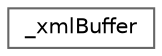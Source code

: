 digraph "Graphical Class Hierarchy"
{
 // LATEX_PDF_SIZE
  bgcolor="transparent";
  edge [fontname=Helvetica,fontsize=10,labelfontname=Helvetica,labelfontsize=10];
  node [fontname=Helvetica,fontsize=10,shape=box,height=0.2,width=0.4];
  rankdir="LR";
  Node0 [label="_xmlBuffer",height=0.2,width=0.4,color="grey40", fillcolor="white", style="filled",URL="$struct__xml_buffer.html",tooltip=" "];
}
